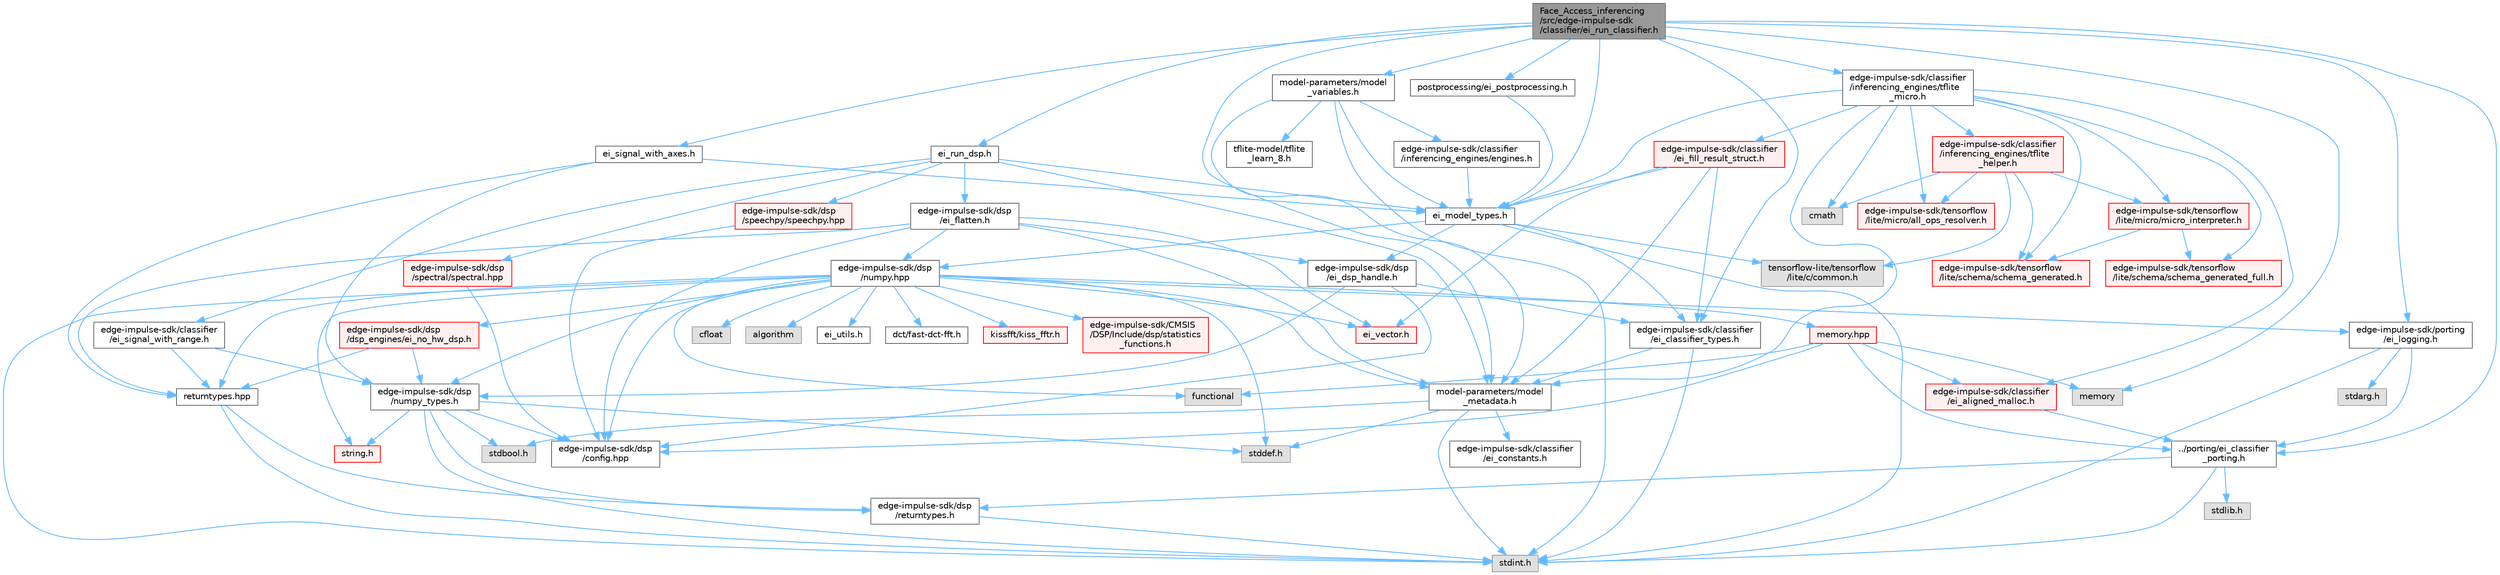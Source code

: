 digraph "Face_Access_inferencing/src/edge-impulse-sdk/classifier/ei_run_classifier.h"
{
 // LATEX_PDF_SIZE
  bgcolor="transparent";
  edge [fontname=Helvetica,fontsize=10,labelfontname=Helvetica,labelfontsize=10];
  node [fontname=Helvetica,fontsize=10,shape=box,height=0.2,width=0.4];
  Node1 [id="Node000001",label="Face_Access_inferencing\l/src/edge-impulse-sdk\l/classifier/ei_run_classifier.h",height=0.2,width=0.4,color="gray40", fillcolor="grey60", style="filled", fontcolor="black",tooltip=" "];
  Node1 -> Node2 [id="edge1_Node000001_Node000002",color="steelblue1",style="solid",tooltip=" "];
  Node2 [id="Node000002",label="ei_model_types.h",height=0.2,width=0.4,color="grey40", fillcolor="white", style="filled",URL="$ei__model__types_8h.html",tooltip=" "];
  Node2 -> Node3 [id="edge2_Node000002_Node000003",color="steelblue1",style="solid",tooltip=" "];
  Node3 [id="Node000003",label="stdint.h",height=0.2,width=0.4,color="grey60", fillcolor="#E0E0E0", style="filled",tooltip=" "];
  Node2 -> Node4 [id="edge3_Node000002_Node000004",color="steelblue1",style="solid",tooltip=" "];
  Node4 [id="Node000004",label="edge-impulse-sdk/classifier\l/ei_classifier_types.h",height=0.2,width=0.4,color="grey40", fillcolor="white", style="filled",URL="$ei__classifier__types_8h.html",tooltip=" "];
  Node4 -> Node3 [id="edge4_Node000004_Node000003",color="steelblue1",style="solid",tooltip=" "];
  Node4 -> Node5 [id="edge5_Node000004_Node000005",color="steelblue1",style="solid",tooltip=" "];
  Node5 [id="Node000005",label="model-parameters/model\l_metadata.h",height=0.2,width=0.4,color="grey40", fillcolor="white", style="filled",URL="$model__metadata_8h.html",tooltip=" "];
  Node5 -> Node3 [id="edge6_Node000005_Node000003",color="steelblue1",style="solid",tooltip=" "];
  Node5 -> Node6 [id="edge7_Node000005_Node000006",color="steelblue1",style="solid",tooltip=" "];
  Node6 [id="Node000006",label="stdbool.h",height=0.2,width=0.4,color="grey60", fillcolor="#E0E0E0", style="filled",tooltip=" "];
  Node5 -> Node7 [id="edge8_Node000005_Node000007",color="steelblue1",style="solid",tooltip=" "];
  Node7 [id="Node000007",label="stddef.h",height=0.2,width=0.4,color="grey60", fillcolor="#E0E0E0", style="filled",tooltip=" "];
  Node5 -> Node8 [id="edge9_Node000005_Node000008",color="steelblue1",style="solid",tooltip=" "];
  Node8 [id="Node000008",label="edge-impulse-sdk/classifier\l/ei_constants.h",height=0.2,width=0.4,color="grey40", fillcolor="white", style="filled",URL="$ei__constants_8h.html",tooltip=" "];
  Node2 -> Node9 [id="edge10_Node000002_Node000009",color="steelblue1",style="solid",tooltip=" "];
  Node9 [id="Node000009",label="edge-impulse-sdk/dsp\l/ei_dsp_handle.h",height=0.2,width=0.4,color="grey40", fillcolor="white", style="filled",URL="$ei__dsp__handle_8h.html",tooltip=" "];
  Node9 -> Node10 [id="edge11_Node000009_Node000010",color="steelblue1",style="solid",tooltip=" "];
  Node10 [id="Node000010",label="edge-impulse-sdk/dsp\l/config.hpp",height=0.2,width=0.4,color="grey40", fillcolor="white", style="filled",URL="$config_8hpp.html",tooltip=" "];
  Node9 -> Node11 [id="edge12_Node000009_Node000011",color="steelblue1",style="solid",tooltip=" "];
  Node11 [id="Node000011",label="edge-impulse-sdk/dsp\l/numpy_types.h",height=0.2,width=0.4,color="grey40", fillcolor="white", style="filled",URL="$numpy__types_8h.html",tooltip=" "];
  Node11 -> Node3 [id="edge13_Node000011_Node000003",color="steelblue1",style="solid",tooltip=" "];
  Node11 -> Node6 [id="edge14_Node000011_Node000006",color="steelblue1",style="solid",tooltip=" "];
  Node11 -> Node12 [id="edge15_Node000011_Node000012",color="steelblue1",style="solid",tooltip=" "];
  Node12 [id="Node000012",label="string.h",height=0.2,width=0.4,color="red", fillcolor="#FFF0F0", style="filled",URL="$string_8h.html",tooltip=" "];
  Node11 -> Node7 [id="edge16_Node000011_Node000007",color="steelblue1",style="solid",tooltip=" "];
  Node11 -> Node10 [id="edge17_Node000011_Node000010",color="steelblue1",style="solid",tooltip=" "];
  Node11 -> Node31 [id="edge18_Node000011_Node000031",color="steelblue1",style="solid",tooltip=" "];
  Node31 [id="Node000031",label="edge-impulse-sdk/dsp\l/returntypes.h",height=0.2,width=0.4,color="grey40", fillcolor="white", style="filled",URL="$returntypes_8h.html",tooltip=" "];
  Node31 -> Node3 [id="edge19_Node000031_Node000003",color="steelblue1",style="solid",tooltip=" "];
  Node9 -> Node4 [id="edge20_Node000009_Node000004",color="steelblue1",style="solid",tooltip=" "];
  Node2 -> Node32 [id="edge21_Node000002_Node000032",color="steelblue1",style="solid",tooltip=" "];
  Node32 [id="Node000032",label="edge-impulse-sdk/dsp\l/numpy.hpp",height=0.2,width=0.4,color="grey40", fillcolor="white", style="filled",URL="$numpy_8hpp.html",tooltip=" "];
  Node32 -> Node3 [id="edge22_Node000032_Node000003",color="steelblue1",style="solid",tooltip=" "];
  Node32 -> Node12 [id="edge23_Node000032_Node000012",color="steelblue1",style="solid",tooltip=" "];
  Node32 -> Node7 [id="edge24_Node000032_Node000007",color="steelblue1",style="solid",tooltip=" "];
  Node32 -> Node33 [id="edge25_Node000032_Node000033",color="steelblue1",style="solid",tooltip=" "];
  Node33 [id="Node000033",label="cfloat",height=0.2,width=0.4,color="grey60", fillcolor="#E0E0E0", style="filled",tooltip=" "];
  Node32 -> Node34 [id="edge26_Node000032_Node000034",color="steelblue1",style="solid",tooltip=" "];
  Node34 [id="Node000034",label="ei_vector.h",height=0.2,width=0.4,color="red", fillcolor="#FFF0F0", style="filled",URL="$ei__vector_8h.html",tooltip=" "];
  Node32 -> Node24 [id="edge27_Node000032_Node000024",color="steelblue1",style="solid",tooltip=" "];
  Node24 [id="Node000024",label="algorithm",height=0.2,width=0.4,color="grey60", fillcolor="#E0E0E0", style="filled",tooltip=" "];
  Node32 -> Node11 [id="edge28_Node000032_Node000011",color="steelblue1",style="solid",tooltip=" "];
  Node32 -> Node10 [id="edge29_Node000032_Node000010",color="steelblue1",style="solid",tooltip=" "];
  Node32 -> Node42 [id="edge30_Node000032_Node000042",color="steelblue1",style="solid",tooltip=" "];
  Node42 [id="Node000042",label="returntypes.hpp",height=0.2,width=0.4,color="grey40", fillcolor="white", style="filled",URL="$returntypes_8hpp.html",tooltip=" "];
  Node42 -> Node3 [id="edge31_Node000042_Node000003",color="steelblue1",style="solid",tooltip=" "];
  Node42 -> Node31 [id="edge32_Node000042_Node000031",color="steelblue1",style="solid",tooltip=" "];
  Node32 -> Node36 [id="edge33_Node000032_Node000036",color="steelblue1",style="solid",tooltip=" "];
  Node36 [id="Node000036",label="memory.hpp",height=0.2,width=0.4,color="red", fillcolor="#FFF0F0", style="filled",URL="$memory_8hpp.html",tooltip=" "];
  Node36 -> Node37 [id="edge34_Node000036_Node000037",color="steelblue1",style="solid",tooltip=" "];
  Node37 [id="Node000037",label="functional",height=0.2,width=0.4,color="grey60", fillcolor="#E0E0E0", style="filled",tooltip=" "];
  Node36 -> Node26 [id="edge35_Node000036_Node000026",color="steelblue1",style="solid",tooltip=" "];
  Node26 [id="Node000026",label="memory",height=0.2,width=0.4,color="grey60", fillcolor="#E0E0E0", style="filled",tooltip=" "];
  Node36 -> Node39 [id="edge36_Node000036_Node000039",color="steelblue1",style="solid",tooltip=" "];
  Node39 [id="Node000039",label="../porting/ei_classifier\l_porting.h",height=0.2,width=0.4,color="grey40", fillcolor="white", style="filled",URL="$ei__classifier__porting_8h.html",tooltip=" "];
  Node39 -> Node3 [id="edge37_Node000039_Node000003",color="steelblue1",style="solid",tooltip=" "];
  Node39 -> Node40 [id="edge38_Node000039_Node000040",color="steelblue1",style="solid",tooltip=" "];
  Node40 [id="Node000040",label="stdlib.h",height=0.2,width=0.4,color="grey60", fillcolor="#E0E0E0", style="filled",tooltip=" "];
  Node39 -> Node31 [id="edge39_Node000039_Node000031",color="steelblue1",style="solid",tooltip=" "];
  Node36 -> Node41 [id="edge40_Node000036_Node000041",color="steelblue1",style="solid",tooltip=" "];
  Node41 [id="Node000041",label="edge-impulse-sdk/classifier\l/ei_aligned_malloc.h",height=0.2,width=0.4,color="red", fillcolor="#FFF0F0", style="filled",URL="$ei__aligned__malloc_8h.html",tooltip=" "];
  Node41 -> Node39 [id="edge41_Node000041_Node000039",color="steelblue1",style="solid",tooltip=" "];
  Node36 -> Node10 [id="edge42_Node000036_Node000010",color="steelblue1",style="solid",tooltip=" "];
  Node32 -> Node43 [id="edge43_Node000032_Node000043",color="steelblue1",style="solid",tooltip=" "];
  Node43 [id="Node000043",label="ei_utils.h",height=0.2,width=0.4,color="grey40", fillcolor="white", style="filled",URL="$ei__utils_8h.html",tooltip=" "];
  Node32 -> Node44 [id="edge44_Node000032_Node000044",color="steelblue1",style="solid",tooltip=" "];
  Node44 [id="Node000044",label="dct/fast-dct-fft.h",height=0.2,width=0.4,color="grey40", fillcolor="white", style="filled",URL="$fast-dct-fft_8h.html",tooltip=" "];
  Node32 -> Node45 [id="edge45_Node000032_Node000045",color="steelblue1",style="solid",tooltip=" "];
  Node45 [id="Node000045",label="kissfft/kiss_fftr.h",height=0.2,width=0.4,color="red", fillcolor="#FFF0F0", style="filled",URL="$_face___access__inferencing_2src_2edge-impulse-sdk_2dsp_2kissfft_2kiss__fftr_8h.html",tooltip=" "];
  Node32 -> Node48 [id="edge46_Node000032_Node000048",color="steelblue1",style="solid",tooltip=" "];
  Node48 [id="Node000048",label="edge-impulse-sdk/porting\l/ei_logging.h",height=0.2,width=0.4,color="grey40", fillcolor="white", style="filled",URL="$ei__logging_8h.html",tooltip=" "];
  Node48 -> Node3 [id="edge47_Node000048_Node000003",color="steelblue1",style="solid",tooltip=" "];
  Node48 -> Node49 [id="edge48_Node000048_Node000049",color="steelblue1",style="solid",tooltip=" "];
  Node49 [id="Node000049",label="stdarg.h",height=0.2,width=0.4,color="grey60", fillcolor="#E0E0E0", style="filled",tooltip=" "];
  Node48 -> Node39 [id="edge49_Node000048_Node000039",color="steelblue1",style="solid",tooltip=" "];
  Node32 -> Node5 [id="edge50_Node000032_Node000005",color="steelblue1",style="solid",tooltip=" "];
  Node32 -> Node50 [id="edge51_Node000032_Node000050",color="steelblue1",style="solid",tooltip=" "];
  Node50 [id="Node000050",label="edge-impulse-sdk/dsp\l/dsp_engines/ei_no_hw_dsp.h",height=0.2,width=0.4,color="red", fillcolor="#FFF0F0", style="filled",URL="$ei__no__hw__dsp_8h.html",tooltip=" "];
  Node50 -> Node42 [id="edge52_Node000050_Node000042",color="steelblue1",style="solid",tooltip=" "];
  Node50 -> Node11 [id="edge53_Node000050_Node000011",color="steelblue1",style="solid",tooltip=" "];
  Node32 -> Node51 [id="edge54_Node000032_Node000051",color="steelblue1",style="solid",tooltip=" "];
  Node51 [id="Node000051",label="edge-impulse-sdk/CMSIS\l/DSP/Include/dsp/statistics\l_functions.h",height=0.2,width=0.4,color="red", fillcolor="#FFF0F0", style="filled",URL="$statistics__functions_8h.html",tooltip=" "];
  Node32 -> Node37 [id="edge55_Node000032_Node000037",color="steelblue1",style="solid",tooltip=" "];
  Node2 -> Node61 [id="edge56_Node000002_Node000061",color="steelblue1",style="solid",tooltip=" "];
  Node61 [id="Node000061",label="tensorflow-lite/tensorflow\l/lite/c/common.h",height=0.2,width=0.4,color="grey60", fillcolor="#E0E0E0", style="filled",tooltip=" "];
  Node1 -> Node5 [id="edge57_Node000001_Node000005",color="steelblue1",style="solid",tooltip=" "];
  Node1 -> Node62 [id="edge58_Node000001_Node000062",color="steelblue1",style="solid",tooltip=" "];
  Node62 [id="Node000062",label="ei_run_dsp.h",height=0.2,width=0.4,color="grey40", fillcolor="white", style="filled",URL="$ei__run__dsp_8h.html",tooltip=" "];
  Node62 -> Node2 [id="edge59_Node000062_Node000002",color="steelblue1",style="solid",tooltip=" "];
  Node62 -> Node63 [id="edge60_Node000062_Node000063",color="steelblue1",style="solid",tooltip=" "];
  Node63 [id="Node000063",label="edge-impulse-sdk/dsp\l/spectral/spectral.hpp",height=0.2,width=0.4,color="red", fillcolor="#FFF0F0", style="filled",URL="$spectral_8hpp.html",tooltip=" "];
  Node63 -> Node10 [id="edge61_Node000063_Node000010",color="steelblue1",style="solid",tooltip=" "];
  Node62 -> Node71 [id="edge62_Node000062_Node000071",color="steelblue1",style="solid",tooltip=" "];
  Node71 [id="Node000071",label="edge-impulse-sdk/dsp\l/speechpy/speechpy.hpp",height=0.2,width=0.4,color="red", fillcolor="#FFF0F0", style="filled",URL="$speechpy_8hpp.html",tooltip=" "];
  Node71 -> Node10 [id="edge63_Node000071_Node000010",color="steelblue1",style="solid",tooltip=" "];
  Node62 -> Node75 [id="edge64_Node000062_Node000075",color="steelblue1",style="solid",tooltip=" "];
  Node75 [id="Node000075",label="edge-impulse-sdk/classifier\l/ei_signal_with_range.h",height=0.2,width=0.4,color="grey40", fillcolor="white", style="filled",URL="$ei__signal__with__range_8h.html",tooltip=" "];
  Node75 -> Node11 [id="edge65_Node000075_Node000011",color="steelblue1",style="solid",tooltip=" "];
  Node75 -> Node42 [id="edge66_Node000075_Node000042",color="steelblue1",style="solid",tooltip=" "];
  Node62 -> Node76 [id="edge67_Node000062_Node000076",color="steelblue1",style="solid",tooltip=" "];
  Node76 [id="Node000076",label="edge-impulse-sdk/dsp\l/ei_flatten.h",height=0.2,width=0.4,color="grey40", fillcolor="white", style="filled",URL="$ei__flatten_8h.html",tooltip=" "];
  Node76 -> Node34 [id="edge68_Node000076_Node000034",color="steelblue1",style="solid",tooltip=" "];
  Node76 -> Node42 [id="edge69_Node000076_Node000042",color="steelblue1",style="solid",tooltip=" "];
  Node76 -> Node9 [id="edge70_Node000076_Node000009",color="steelblue1",style="solid",tooltip=" "];
  Node76 -> Node5 [id="edge71_Node000076_Node000005",color="steelblue1",style="solid",tooltip=" "];
  Node76 -> Node32 [id="edge72_Node000076_Node000032",color="steelblue1",style="solid",tooltip=" "];
  Node76 -> Node10 [id="edge73_Node000076_Node000010",color="steelblue1",style="solid",tooltip=" "];
  Node62 -> Node5 [id="edge74_Node000062_Node000005",color="steelblue1",style="solid",tooltip=" "];
  Node1 -> Node4 [id="edge75_Node000001_Node000004",color="steelblue1",style="solid",tooltip=" "];
  Node1 -> Node77 [id="edge76_Node000001_Node000077",color="steelblue1",style="solid",tooltip=" "];
  Node77 [id="Node000077",label="ei_signal_with_axes.h",height=0.2,width=0.4,color="grey40", fillcolor="white", style="filled",URL="$ei__signal__with__axes_8h.html",tooltip=" "];
  Node77 -> Node11 [id="edge77_Node000077_Node000011",color="steelblue1",style="solid",tooltip=" "];
  Node77 -> Node42 [id="edge78_Node000077_Node000042",color="steelblue1",style="solid",tooltip=" "];
  Node77 -> Node2 [id="edge79_Node000077_Node000002",color="steelblue1",style="solid",tooltip=" "];
  Node1 -> Node78 [id="edge80_Node000001_Node000078",color="steelblue1",style="solid",tooltip=" "];
  Node78 [id="Node000078",label="postprocessing/ei_postprocessing.h",height=0.2,width=0.4,color="grey40", fillcolor="white", style="filled",URL="$ei__postprocessing_8h.html",tooltip=" "];
  Node78 -> Node2 [id="edge81_Node000078_Node000002",color="steelblue1",style="solid",tooltip=" "];
  Node1 -> Node39 [id="edge82_Node000001_Node000039",color="steelblue1",style="solid",tooltip=" "];
  Node1 -> Node48 [id="edge83_Node000001_Node000048",color="steelblue1",style="solid",tooltip=" "];
  Node1 -> Node26 [id="edge84_Node000001_Node000026",color="steelblue1",style="solid",tooltip=" "];
  Node1 -> Node79 [id="edge85_Node000001_Node000079",color="steelblue1",style="solid",tooltip=" "];
  Node79 [id="Node000079",label="edge-impulse-sdk/classifier\l/inferencing_engines/tflite\l_micro.h",height=0.2,width=0.4,color="grey40", fillcolor="white", style="filled",URL="$tflite__micro_8h.html",tooltip=" "];
  Node79 -> Node5 [id="edge86_Node000079_Node000005",color="steelblue1",style="solid",tooltip=" "];
  Node79 -> Node80 [id="edge87_Node000079_Node000080",color="steelblue1",style="solid",tooltip=" "];
  Node80 [id="Node000080",label="cmath",height=0.2,width=0.4,color="grey60", fillcolor="#E0E0E0", style="filled",tooltip=" "];
  Node79 -> Node81 [id="edge88_Node000079_Node000081",color="steelblue1",style="solid",tooltip=" "];
  Node81 [id="Node000081",label="edge-impulse-sdk/tensorflow\l/lite/micro/all_ops_resolver.h",height=0.2,width=0.4,color="red", fillcolor="#FFF0F0", style="filled",URL="$_face___access__inferencing_2src_2edge-impulse-sdk_2tensorflow_2lite_2micro_2all__ops__resolver_8h.html",tooltip=" "];
  Node79 -> Node162 [id="edge89_Node000079_Node000162",color="steelblue1",style="solid",tooltip=" "];
  Node162 [id="Node000162",label="edge-impulse-sdk/tensorflow\l/lite/micro/micro_interpreter.h",height=0.2,width=0.4,color="red", fillcolor="#FFF0F0", style="filled",URL="$_face___access__inferencing_2src_2edge-impulse-sdk_2tensorflow_2lite_2micro_2micro__interpreter_8h.html",tooltip=" "];
  Node162 -> Node92 [id="edge90_Node000162_Node000092",color="steelblue1",style="solid",tooltip=" "];
  Node92 [id="Node000092",label="edge-impulse-sdk/tensorflow\l/lite/schema/schema_generated.h",height=0.2,width=0.4,color="red", fillcolor="#FFF0F0", style="filled",URL="$_face___access__inferencing_2src_2edge-impulse-sdk_2tensorflow_2lite_2schema_2schema__generated_8h.html",tooltip=" "];
  Node162 -> Node164 [id="edge91_Node000162_Node000164",color="steelblue1",style="solid",tooltip=" "];
  Node164 [id="Node000164",label="edge-impulse-sdk/tensorflow\l/lite/schema/schema_generated_full.h",height=0.2,width=0.4,color="red", fillcolor="#FFF0F0", style="filled",URL="$schema__generated__full_8h.html",tooltip=" "];
  Node79 -> Node92 [id="edge92_Node000079_Node000092",color="steelblue1",style="solid",tooltip=" "];
  Node79 -> Node164 [id="edge93_Node000079_Node000164",color="steelblue1",style="solid",tooltip=" "];
  Node79 -> Node41 [id="edge94_Node000079_Node000041",color="steelblue1",style="solid",tooltip=" "];
  Node79 -> Node165 [id="edge95_Node000079_Node000165",color="steelblue1",style="solid",tooltip=" "];
  Node165 [id="Node000165",label="edge-impulse-sdk/classifier\l/ei_fill_result_struct.h",height=0.2,width=0.4,color="red", fillcolor="#FFF0F0", style="filled",URL="$ei__fill__result__struct_8h.html",tooltip=" "];
  Node165 -> Node5 [id="edge96_Node000165_Node000005",color="steelblue1",style="solid",tooltip=" "];
  Node165 -> Node2 [id="edge97_Node000165_Node000002",color="steelblue1",style="solid",tooltip=" "];
  Node165 -> Node4 [id="edge98_Node000165_Node000004",color="steelblue1",style="solid",tooltip=" "];
  Node165 -> Node34 [id="edge99_Node000165_Node000034",color="steelblue1",style="solid",tooltip=" "];
  Node79 -> Node2 [id="edge100_Node000079_Node000002",color="steelblue1",style="solid",tooltip=" "];
  Node79 -> Node169 [id="edge101_Node000079_Node000169",color="steelblue1",style="solid",tooltip=" "];
  Node169 [id="Node000169",label="edge-impulse-sdk/classifier\l/inferencing_engines/tflite\l_helper.h",height=0.2,width=0.4,color="red", fillcolor="#FFF0F0", style="filled",URL="$tflite__helper_8h.html",tooltip=" "];
  Node169 -> Node61 [id="edge102_Node000169_Node000061",color="steelblue1",style="solid",tooltip=" "];
  Node169 -> Node80 [id="edge103_Node000169_Node000080",color="steelblue1",style="solid",tooltip=" "];
  Node169 -> Node81 [id="edge104_Node000169_Node000081",color="steelblue1",style="solid",tooltip=" "];
  Node169 -> Node162 [id="edge105_Node000169_Node000162",color="steelblue1",style="solid",tooltip=" "];
  Node169 -> Node92 [id="edge106_Node000169_Node000092",color="steelblue1",style="solid",tooltip=" "];
  Node1 -> Node176 [id="edge107_Node000001_Node000176",color="steelblue1",style="solid",tooltip=" "];
  Node176 [id="Node000176",label="model-parameters/model\l_variables.h",height=0.2,width=0.4,color="grey40", fillcolor="white", style="filled",URL="$model__variables_8h.html",tooltip=" "];
  Node176 -> Node3 [id="edge108_Node000176_Node000003",color="steelblue1",style="solid",tooltip=" "];
  Node176 -> Node5 [id="edge109_Node000176_Node000005",color="steelblue1",style="solid",tooltip=" "];
  Node176 -> Node177 [id="edge110_Node000176_Node000177",color="steelblue1",style="solid",tooltip=" "];
  Node177 [id="Node000177",label="tflite-model/tflite\l_learn_8.h",height=0.2,width=0.4,color="grey40", fillcolor="white", style="filled",URL="$tflite__learn__8_8h.html",tooltip=" "];
  Node176 -> Node2 [id="edge111_Node000176_Node000002",color="steelblue1",style="solid",tooltip=" "];
  Node176 -> Node178 [id="edge112_Node000176_Node000178",color="steelblue1",style="solid",tooltip=" "];
  Node178 [id="Node000178",label="edge-impulse-sdk/classifier\l/inferencing_engines/engines.h",height=0.2,width=0.4,color="grey40", fillcolor="white", style="filled",URL="$engines_8h.html",tooltip=" "];
  Node178 -> Node2 [id="edge113_Node000178_Node000002",color="steelblue1",style="solid",tooltip=" "];
}
